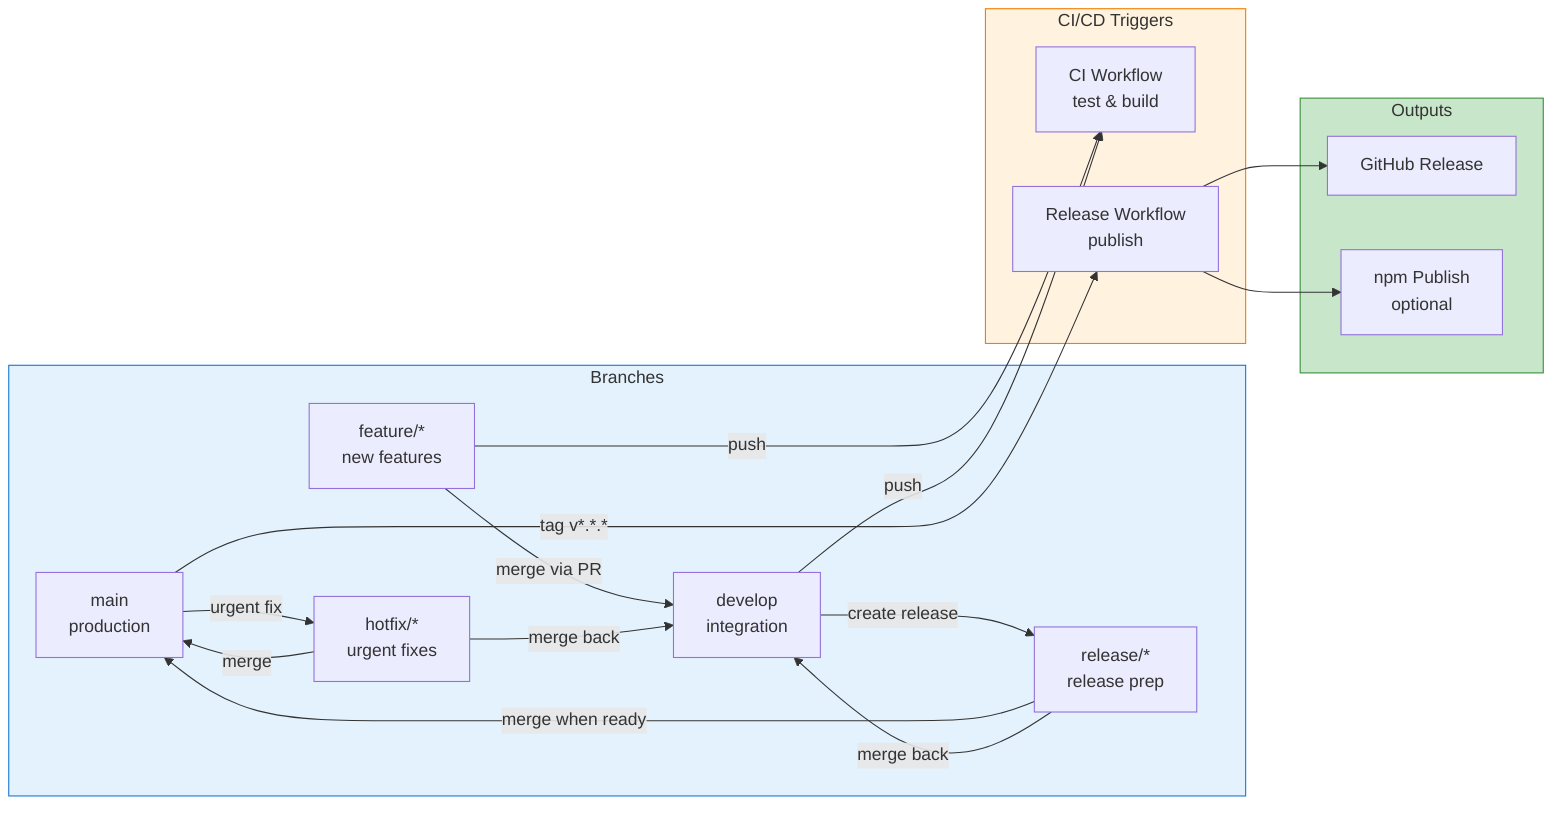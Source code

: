 flowchart LR
    subgraph branches["Branches"]
        Main[main<br/>production]
        Develop[develop<br/>integration]
        Feature[feature/*<br/>new features]
        Release[release/*<br/>release prep]
        Hotfix[hotfix/*<br/>urgent fixes]
    end
    
    subgraph triggers["CI/CD Triggers"]
        CITrigger[CI Workflow<br/>test & build]
        ReleaseTrigger[Release Workflow<br/>publish]
    end
    
    subgraph outputs["Outputs"]
        GHRelease[GitHub Release]
        NPMPublish[npm Publish<br/>optional]
    end
    
    Feature -->|merge via PR| Develop
    Develop -->|create release| Release
    Release -->|merge when ready| Main
    Release -->|merge back| Develop
    Main -->|urgent fix| Hotfix
    Hotfix -->|merge| Main
    Hotfix -->|merge back| Develop
    
    Feature -->|push| CITrigger
    Develop -->|push| CITrigger
    Main -->|tag v*.*.*| ReleaseTrigger
    
    ReleaseTrigger --> GHRelease
    ReleaseTrigger --> NPMPublish
    
    style branches fill:#e3f2fd,stroke:#1976d2
    style triggers fill:#fff3e0,stroke:#f57c00
    style outputs fill:#c8e6c9,stroke:#388e3c